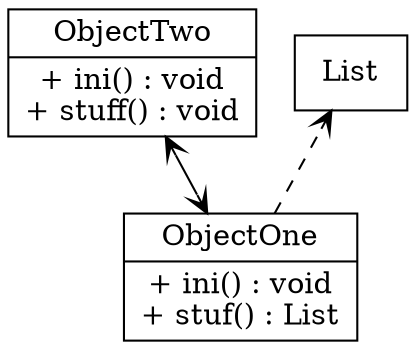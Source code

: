 digraph uml{rankdir=BT; concentrate=true;node[shape = box];ObjectOne[shape = "record",label=<{ ObjectOne|+ ini() : void<br/>+ stuf() : List<br/>}>];ObjectOne->ObjectTwo [arrowhead="vee"];ObjectOne->List [arrowhead="vee",style="dashed"];ObjectTwo[shape = "record",label=<{ ObjectTwo|+ ini() : void<br/>+ stuff() : void<br/>}>];ObjectTwo->ObjectOne [arrowhead="vee"];}